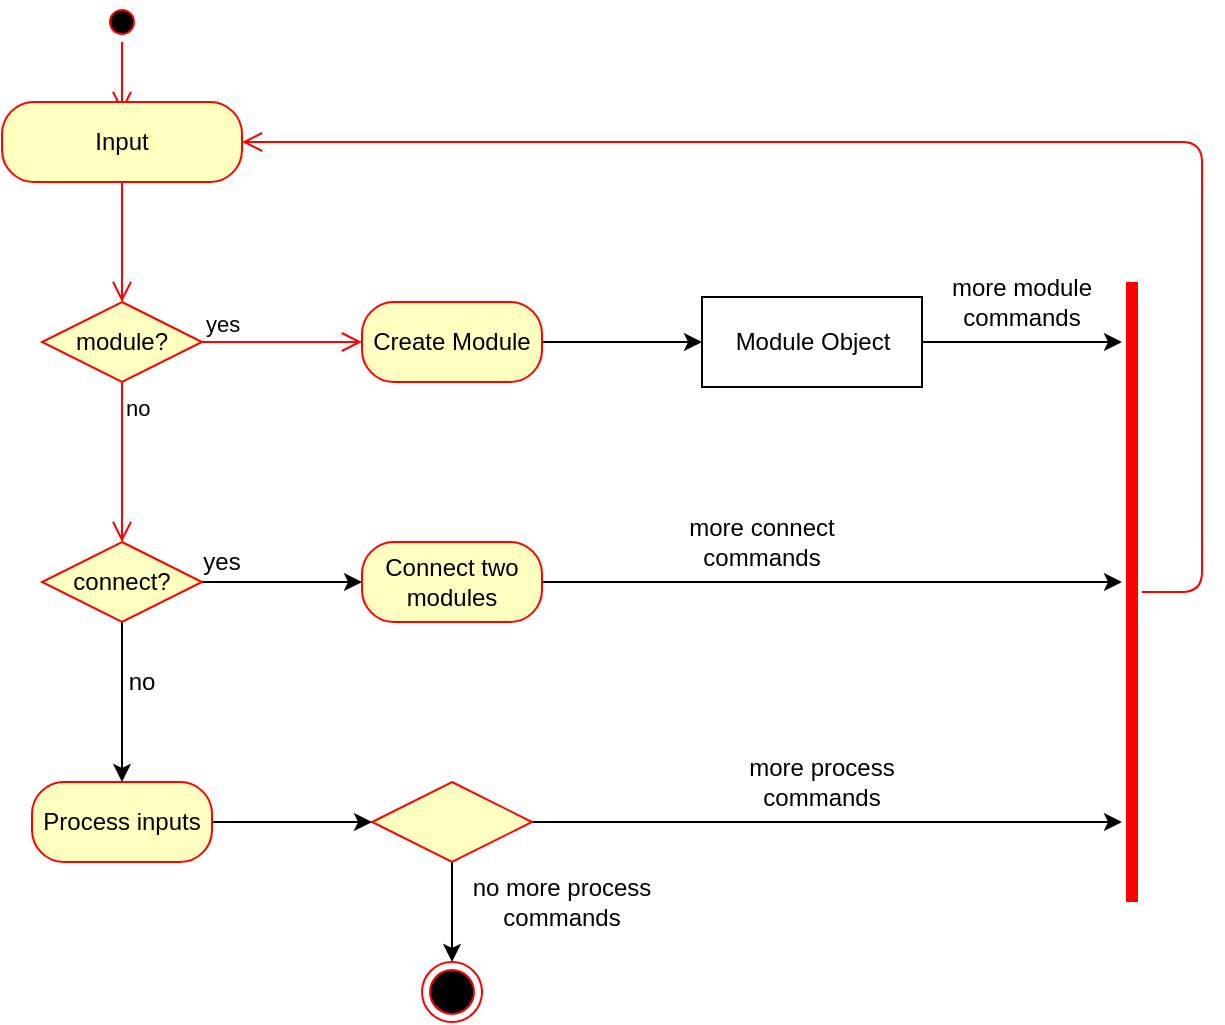 <mxfile version="13.3.5" type="device"><diagram id="BqbxoyRJ0NLQvQxOhLmh" name="Page-1"><mxGraphModel dx="868" dy="401" grid="1" gridSize="10" guides="1" tooltips="1" connect="1" arrows="1" fold="1" page="1" pageScale="1" pageWidth="850" pageHeight="1100" math="0" shadow="0"><root><mxCell id="0"/><mxCell id="1" parent="0"/><mxCell id="CHBcOrLXyADe59FLKD5o-1" value="" style="ellipse;html=1;shape=startState;fillColor=#000000;strokeColor=#ff0000;" vertex="1" parent="1"><mxGeometry x="130" y="20" width="20" height="20" as="geometry"/></mxCell><mxCell id="CHBcOrLXyADe59FLKD5o-2" value="" style="edgeStyle=orthogonalEdgeStyle;html=1;verticalAlign=bottom;endArrow=open;endSize=8;strokeColor=#ff0000;" edge="1" source="CHBcOrLXyADe59FLKD5o-1" parent="1"><mxGeometry relative="1" as="geometry"><mxPoint x="140" y="75" as="targetPoint"/></mxGeometry></mxCell><mxCell id="CHBcOrLXyADe59FLKD5o-4" value="Input" style="rounded=1;whiteSpace=wrap;html=1;arcSize=40;fontColor=#000000;fillColor=#ffffc0;strokeColor=#ff0000;" vertex="1" parent="1"><mxGeometry x="80" y="70" width="120" height="40" as="geometry"/></mxCell><mxCell id="CHBcOrLXyADe59FLKD5o-5" value="" style="edgeStyle=orthogonalEdgeStyle;html=1;verticalAlign=bottom;endArrow=open;endSize=8;strokeColor=#ff0000;" edge="1" source="CHBcOrLXyADe59FLKD5o-4" parent="1"><mxGeometry relative="1" as="geometry"><mxPoint x="140" y="170" as="targetPoint"/></mxGeometry></mxCell><mxCell id="CHBcOrLXyADe59FLKD5o-6" value="module?" style="rhombus;whiteSpace=wrap;html=1;fillColor=#ffffc0;strokeColor=#ff0000;" vertex="1" parent="1"><mxGeometry x="100" y="170" width="80" height="40" as="geometry"/></mxCell><mxCell id="CHBcOrLXyADe59FLKD5o-7" value="yes" style="edgeStyle=orthogonalEdgeStyle;html=1;align=left;verticalAlign=bottom;endArrow=open;endSize=8;strokeColor=#ff0000;" edge="1" source="CHBcOrLXyADe59FLKD5o-6" parent="1"><mxGeometry x="-1" relative="1" as="geometry"><mxPoint x="260" y="190" as="targetPoint"/></mxGeometry></mxCell><mxCell id="CHBcOrLXyADe59FLKD5o-8" value="no&lt;br&gt;" style="edgeStyle=orthogonalEdgeStyle;html=1;align=left;verticalAlign=top;endArrow=open;endSize=8;strokeColor=#ff0000;" edge="1" source="CHBcOrLXyADe59FLKD5o-6" parent="1"><mxGeometry x="-1" relative="1" as="geometry"><mxPoint x="140" y="290" as="targetPoint"/></mxGeometry></mxCell><mxCell id="CHBcOrLXyADe59FLKD5o-23" value="" style="edgeStyle=orthogonalEdgeStyle;rounded=0;orthogonalLoop=1;jettySize=auto;html=1;" edge="1" parent="1" source="CHBcOrLXyADe59FLKD5o-9" target="CHBcOrLXyADe59FLKD5o-15"><mxGeometry relative="1" as="geometry"/></mxCell><mxCell id="CHBcOrLXyADe59FLKD5o-32" value="" style="edgeStyle=orthogonalEdgeStyle;rounded=0;orthogonalLoop=1;jettySize=auto;html=1;" edge="1" parent="1" source="CHBcOrLXyADe59FLKD5o-9" target="CHBcOrLXyADe59FLKD5o-16"><mxGeometry relative="1" as="geometry"/></mxCell><mxCell id="CHBcOrLXyADe59FLKD5o-9" value="connect?" style="rhombus;whiteSpace=wrap;html=1;fillColor=#ffffc0;strokeColor=#ff0000;" vertex="1" parent="1"><mxGeometry x="100" y="290" width="80" height="40" as="geometry"/></mxCell><mxCell id="CHBcOrLXyADe59FLKD5o-28" value="" style="edgeStyle=orthogonalEdgeStyle;rounded=0;orthogonalLoop=1;jettySize=auto;html=1;" edge="1" parent="1" source="CHBcOrLXyADe59FLKD5o-10"><mxGeometry relative="1" as="geometry"><mxPoint x="305" y="500" as="targetPoint"/></mxGeometry></mxCell><mxCell id="CHBcOrLXyADe59FLKD5o-30" value="" style="edgeStyle=orthogonalEdgeStyle;rounded=0;orthogonalLoop=1;jettySize=auto;html=1;" edge="1" parent="1" source="CHBcOrLXyADe59FLKD5o-10"><mxGeometry relative="1" as="geometry"><mxPoint x="640" y="430" as="targetPoint"/></mxGeometry></mxCell><mxCell id="CHBcOrLXyADe59FLKD5o-10" value="" style="rhombus;whiteSpace=wrap;html=1;fillColor=#ffffc0;strokeColor=#ff0000;" vertex="1" parent="1"><mxGeometry x="265" y="410" width="80" height="40" as="geometry"/></mxCell><mxCell id="CHBcOrLXyADe59FLKD5o-14" value="" style="edgeStyle=orthogonalEdgeStyle;rounded=0;orthogonalLoop=1;jettySize=auto;html=1;" edge="1" parent="1" source="CHBcOrLXyADe59FLKD5o-11" target="CHBcOrLXyADe59FLKD5o-12"><mxGeometry relative="1" as="geometry"><mxPoint x="430" y="190" as="targetPoint"/></mxGeometry></mxCell><mxCell id="CHBcOrLXyADe59FLKD5o-11" value="Create Module" style="rounded=1;whiteSpace=wrap;html=1;arcSize=40;fontColor=#000000;fillColor=#ffffc0;strokeColor=#ff0000;" vertex="1" parent="1"><mxGeometry x="260" y="170" width="90" height="40" as="geometry"/></mxCell><mxCell id="CHBcOrLXyADe59FLKD5o-22" value="" style="edgeStyle=orthogonalEdgeStyle;rounded=0;orthogonalLoop=1;jettySize=auto;html=1;" edge="1" parent="1" source="CHBcOrLXyADe59FLKD5o-12"><mxGeometry relative="1" as="geometry"><mxPoint x="640" y="190" as="targetPoint"/></mxGeometry></mxCell><mxCell id="CHBcOrLXyADe59FLKD5o-12" value="Module Object" style="html=1;" vertex="1" parent="1"><mxGeometry x="430" y="167.5" width="110" height="45" as="geometry"/></mxCell><mxCell id="CHBcOrLXyADe59FLKD5o-25" value="" style="edgeStyle=orthogonalEdgeStyle;rounded=0;orthogonalLoop=1;jettySize=auto;html=1;" edge="1" parent="1" source="CHBcOrLXyADe59FLKD5o-15"><mxGeometry relative="1" as="geometry"><mxPoint x="640" y="310" as="targetPoint"/></mxGeometry></mxCell><mxCell id="CHBcOrLXyADe59FLKD5o-15" value="Connect two modules" style="rounded=1;whiteSpace=wrap;html=1;arcSize=40;fontColor=#000000;fillColor=#ffffc0;strokeColor=#ff0000;" vertex="1" parent="1"><mxGeometry x="260" y="290" width="90" height="40" as="geometry"/></mxCell><mxCell id="CHBcOrLXyADe59FLKD5o-31" value="" style="edgeStyle=orthogonalEdgeStyle;rounded=0;orthogonalLoop=1;jettySize=auto;html=1;" edge="1" parent="1" source="CHBcOrLXyADe59FLKD5o-16" target="CHBcOrLXyADe59FLKD5o-10"><mxGeometry relative="1" as="geometry"/></mxCell><mxCell id="CHBcOrLXyADe59FLKD5o-16" value="Process inputs" style="rounded=1;whiteSpace=wrap;html=1;arcSize=40;fontColor=#000000;fillColor=#ffffc0;strokeColor=#ff0000;" vertex="1" parent="1"><mxGeometry x="95" y="410" width="90" height="40" as="geometry"/></mxCell><mxCell id="CHBcOrLXyADe59FLKD5o-17" value="" style="shape=line;html=1;strokeWidth=6;strokeColor=#ff0000;direction=south;" vertex="1" parent="1"><mxGeometry x="640" y="160" width="10" height="310" as="geometry"/></mxCell><mxCell id="CHBcOrLXyADe59FLKD5o-18" value="" style="edgeStyle=orthogonalEdgeStyle;html=1;verticalAlign=bottom;endArrow=open;endSize=8;strokeColor=#ff0000;" edge="1" source="CHBcOrLXyADe59FLKD5o-17" parent="1" target="CHBcOrLXyADe59FLKD5o-4"><mxGeometry relative="1" as="geometry"><mxPoint x="670" y="20" as="targetPoint"/><Array as="points"><mxPoint x="680" y="315"/><mxPoint x="680" y="90"/></Array></mxGeometry></mxCell><mxCell id="CHBcOrLXyADe59FLKD5o-26" value="" style="ellipse;html=1;shape=endState;fillColor=#000000;strokeColor=#ff0000;" vertex="1" parent="1"><mxGeometry x="290" y="500" width="30" height="30" as="geometry"/></mxCell><mxCell id="CHBcOrLXyADe59FLKD5o-33" value="more process commands" style="text;html=1;strokeColor=none;fillColor=none;align=center;verticalAlign=middle;whiteSpace=wrap;rounded=0;" vertex="1" parent="1"><mxGeometry x="440" y="400" width="100" height="20" as="geometry"/></mxCell><mxCell id="CHBcOrLXyADe59FLKD5o-35" value="more connect commands&lt;br&gt;" style="text;html=1;strokeColor=none;fillColor=none;align=center;verticalAlign=middle;whiteSpace=wrap;rounded=0;" vertex="1" parent="1"><mxGeometry x="410" y="280" width="100" height="20" as="geometry"/></mxCell><mxCell id="CHBcOrLXyADe59FLKD5o-37" value="more module commands" style="text;html=1;strokeColor=none;fillColor=none;align=center;verticalAlign=middle;whiteSpace=wrap;rounded=0;" vertex="1" parent="1"><mxGeometry x="540" y="160" width="100" height="20" as="geometry"/></mxCell><mxCell id="CHBcOrLXyADe59FLKD5o-38" value="no more process commands" style="text;html=1;strokeColor=none;fillColor=none;align=center;verticalAlign=middle;whiteSpace=wrap;rounded=0;" vertex="1" parent="1"><mxGeometry x="310" y="460" width="100" height="20" as="geometry"/></mxCell><mxCell id="CHBcOrLXyADe59FLKD5o-42" value="yes" style="text;html=1;strokeColor=none;fillColor=none;align=center;verticalAlign=middle;whiteSpace=wrap;rounded=0;" vertex="1" parent="1"><mxGeometry x="180" y="290" width="20" height="20" as="geometry"/></mxCell><mxCell id="CHBcOrLXyADe59FLKD5o-45" value="no" style="text;html=1;strokeColor=none;fillColor=none;align=center;verticalAlign=middle;whiteSpace=wrap;rounded=0;" vertex="1" parent="1"><mxGeometry x="140" y="350" width="20" height="20" as="geometry"/></mxCell></root></mxGraphModel></diagram></mxfile>